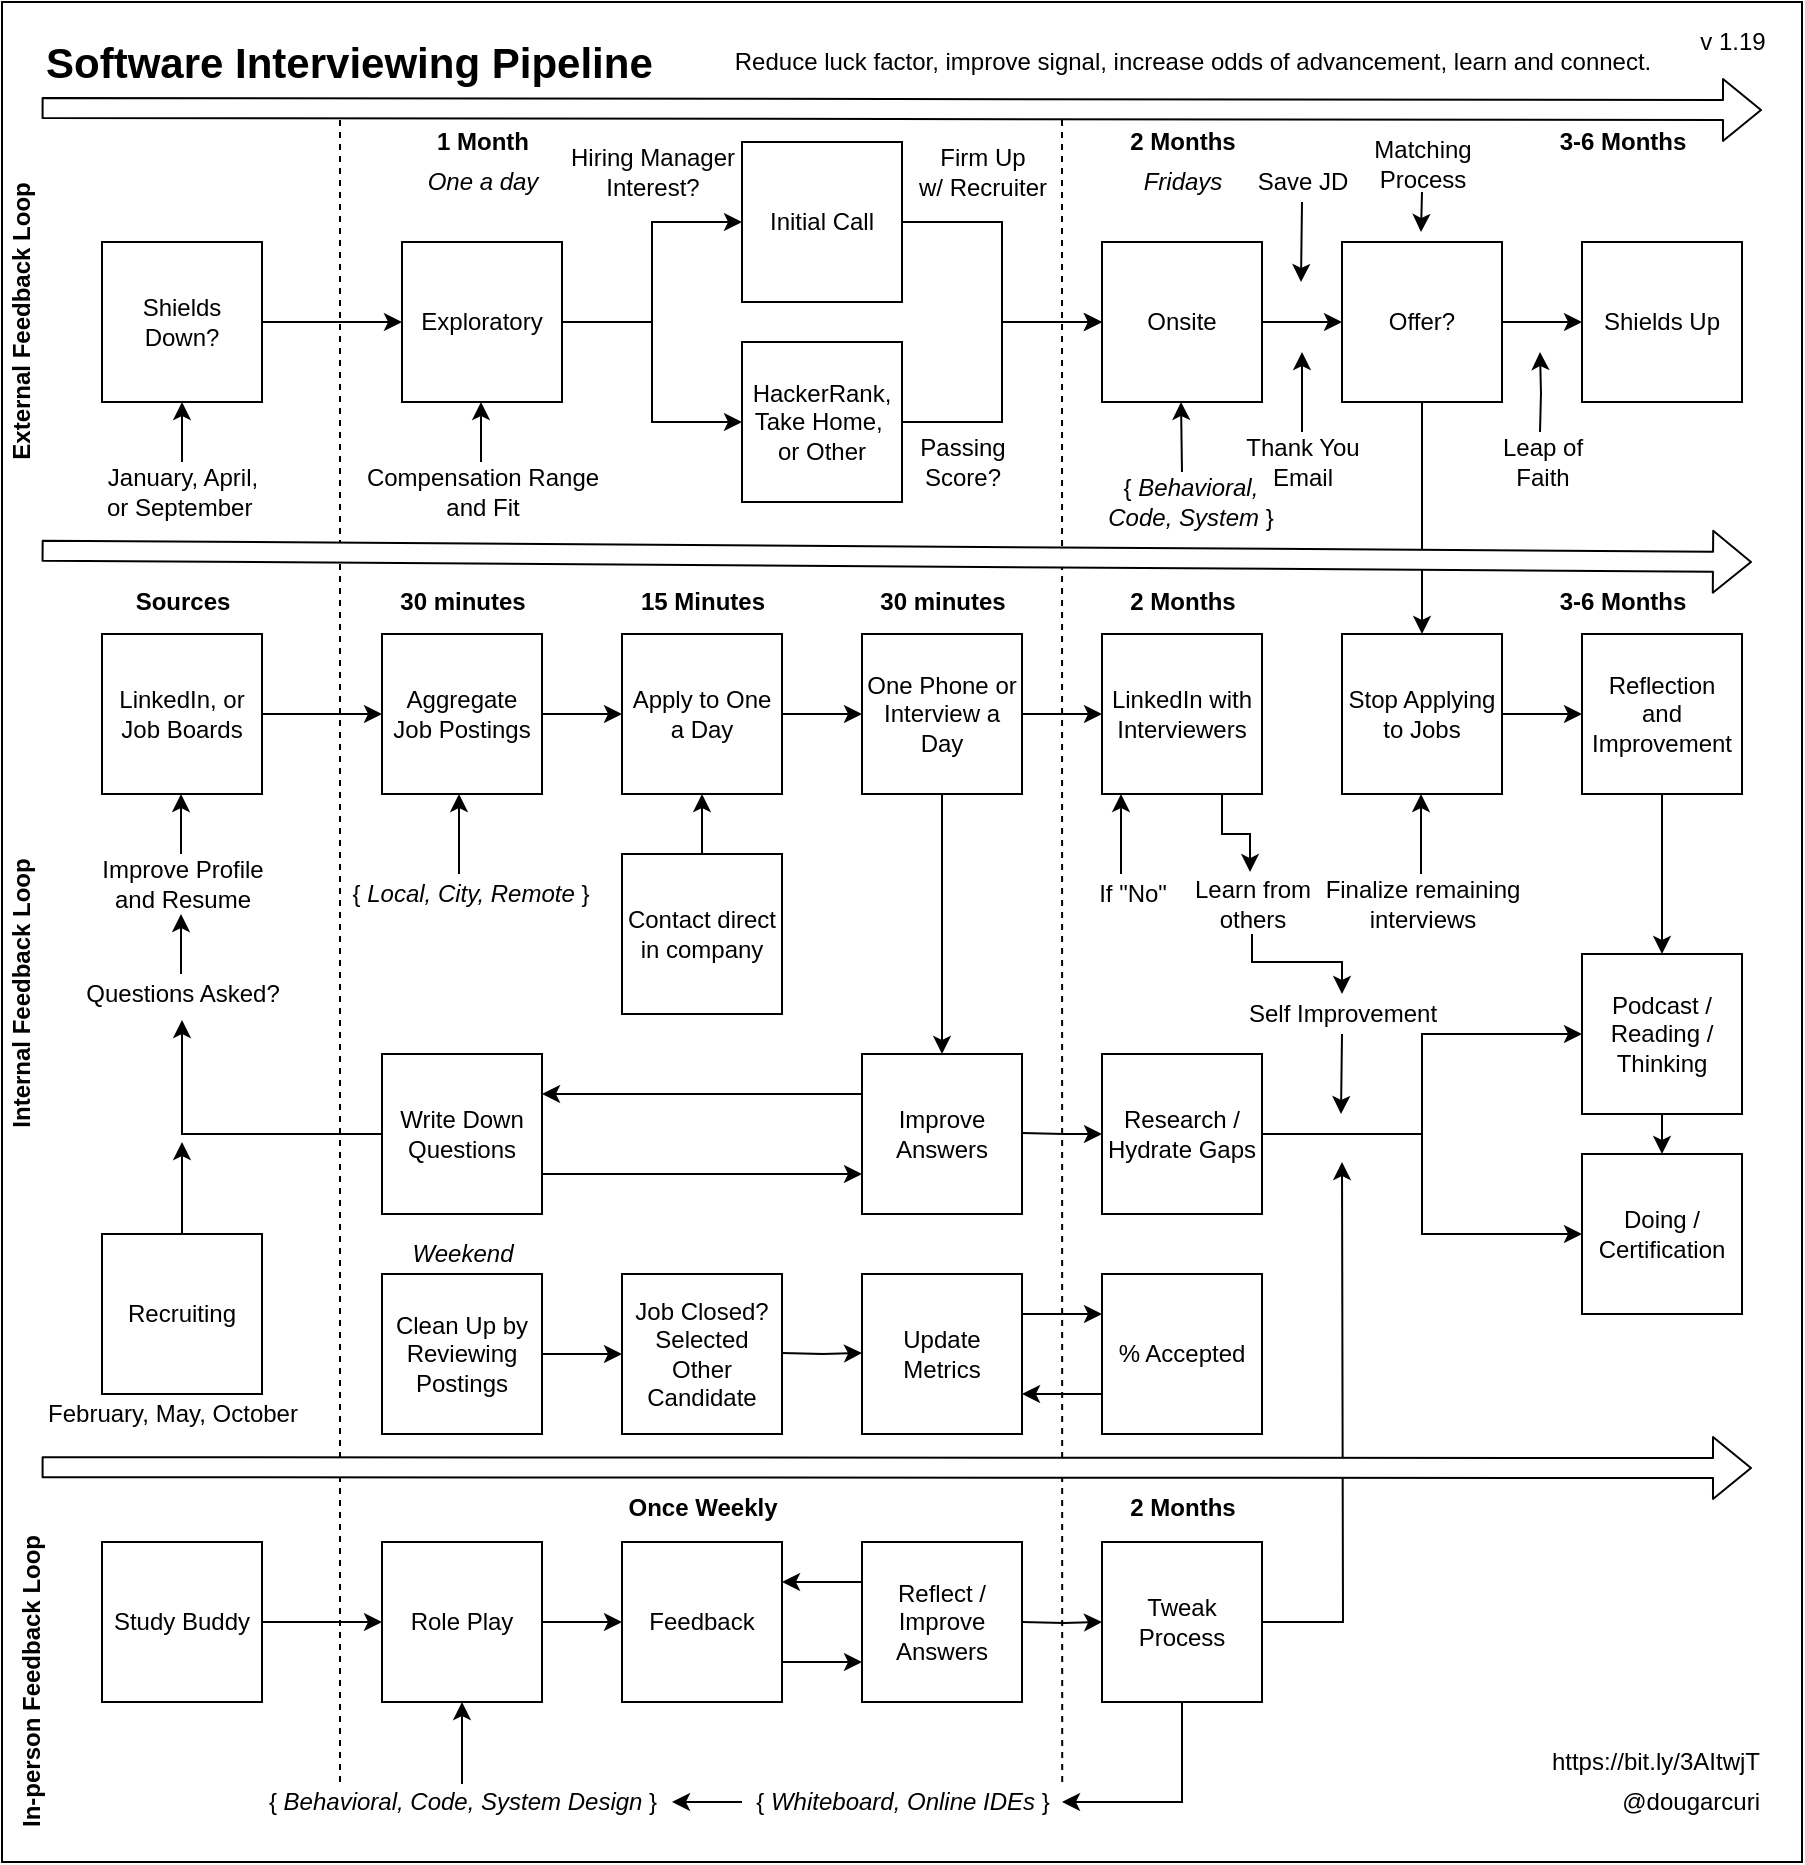 <mxfile version="15.2.9" type="device"><diagram id="_bn8WWCLmbX-XjozJLd3" name="interview process"><mxGraphModel dx="1242" dy="843" grid="1" gridSize="10" guides="1" tooltips="1" connect="1" arrows="1" fold="1" page="1" pageScale="1" pageWidth="850" pageHeight="1100" math="0" shadow="0"><root><mxCell id="0"/><mxCell id="1" parent="0"/><mxCell id="-NgYwaz6iWEgfPHJn-nX-75" value="" style="rounded=0;whiteSpace=wrap;html=1;fillColor=none;" parent="1" vertex="1"><mxGeometry x="10" y="10" width="900" height="930" as="geometry"/></mxCell><mxCell id="-NgYwaz6iWEgfPHJn-nX-29" style="edgeStyle=orthogonalEdgeStyle;rounded=0;orthogonalLoop=1;jettySize=auto;html=1;exitX=1;exitY=0.5;exitDx=0;exitDy=0;entryX=0;entryY=0.5;entryDx=0;entryDy=0;" parent="1" source="qMX10rdmIQo5535kDyjO-1" target="-NgYwaz6iWEgfPHJn-nX-3" edge="1"><mxGeometry relative="1" as="geometry"><mxPoint x="160" y="170" as="sourcePoint"/></mxGeometry></mxCell><mxCell id="-NgYwaz6iWEgfPHJn-nX-27" style="edgeStyle=orthogonalEdgeStyle;rounded=0;orthogonalLoop=1;jettySize=auto;html=1;exitX=1;exitY=0.5;exitDx=0;exitDy=0;entryX=0;entryY=0.5;entryDx=0;entryDy=0;" parent="1" source="-NgYwaz6iWEgfPHJn-nX-3" target="-NgYwaz6iWEgfPHJn-nX-26" edge="1"><mxGeometry relative="1" as="geometry"/></mxCell><mxCell id="-NgYwaz6iWEgfPHJn-nX-28" style="edgeStyle=orthogonalEdgeStyle;rounded=0;orthogonalLoop=1;jettySize=auto;html=1;exitX=1;exitY=0.5;exitDx=0;exitDy=0;entryX=0;entryY=0.5;entryDx=0;entryDy=0;" parent="1" source="-NgYwaz6iWEgfPHJn-nX-3" target="-NgYwaz6iWEgfPHJn-nX-5" edge="1"><mxGeometry relative="1" as="geometry"/></mxCell><mxCell id="-NgYwaz6iWEgfPHJn-nX-3" value="Exploratory" style="whiteSpace=wrap;html=1;aspect=fixed;" parent="1" vertex="1"><mxGeometry x="210" y="130" width="80" height="80" as="geometry"/></mxCell><mxCell id="-NgYwaz6iWEgfPHJn-nX-30" style="edgeStyle=orthogonalEdgeStyle;rounded=0;orthogonalLoop=1;jettySize=auto;html=1;exitX=1;exitY=0.5;exitDx=0;exitDy=0;entryX=0;entryY=0.5;entryDx=0;entryDy=0;" parent="1" source="-NgYwaz6iWEgfPHJn-nX-5" target="-NgYwaz6iWEgfPHJn-nX-7" edge="1"><mxGeometry relative="1" as="geometry"/></mxCell><mxCell id="-NgYwaz6iWEgfPHJn-nX-5" value="Initial Call" style="whiteSpace=wrap;html=1;aspect=fixed;" parent="1" vertex="1"><mxGeometry x="380" y="80" width="80" height="80" as="geometry"/></mxCell><mxCell id="-NgYwaz6iWEgfPHJn-nX-34" style="edgeStyle=orthogonalEdgeStyle;rounded=0;orthogonalLoop=1;jettySize=auto;html=1;exitX=1;exitY=0.5;exitDx=0;exitDy=0;entryX=0;entryY=0.5;entryDx=0;entryDy=0;" parent="1" source="-NgYwaz6iWEgfPHJn-nX-7" target="-NgYwaz6iWEgfPHJn-nX-9" edge="1"><mxGeometry relative="1" as="geometry"/></mxCell><mxCell id="-NgYwaz6iWEgfPHJn-nX-7" value="Onsite" style="whiteSpace=wrap;html=1;aspect=fixed;" parent="1" vertex="1"><mxGeometry x="560" y="130" width="80" height="80" as="geometry"/></mxCell><mxCell id="-NgYwaz6iWEgfPHJn-nX-35" style="edgeStyle=orthogonalEdgeStyle;rounded=0;orthogonalLoop=1;jettySize=auto;html=1;exitX=1;exitY=0.5;exitDx=0;exitDy=0;" parent="1" source="-NgYwaz6iWEgfPHJn-nX-9" target="-NgYwaz6iWEgfPHJn-nX-11" edge="1"><mxGeometry relative="1" as="geometry"/></mxCell><mxCell id="ci293vmWkv2_oCXazJYx-76" style="edgeStyle=orthogonalEdgeStyle;rounded=0;orthogonalLoop=1;jettySize=auto;html=1;exitX=0.5;exitY=1;exitDx=0;exitDy=0;entryX=0.5;entryY=0;entryDx=0;entryDy=0;fillColor=#ffffff;" parent="1" source="-NgYwaz6iWEgfPHJn-nX-9" target="ci293vmWkv2_oCXazJYx-75" edge="1"><mxGeometry relative="1" as="geometry"/></mxCell><mxCell id="-NgYwaz6iWEgfPHJn-nX-9" value="Offer?" style="whiteSpace=wrap;html=1;aspect=fixed;" parent="1" vertex="1"><mxGeometry x="680" y="130" width="80" height="80" as="geometry"/></mxCell><mxCell id="-NgYwaz6iWEgfPHJn-nX-11" value="Shields Up" style="whiteSpace=wrap;html=1;aspect=fixed;" parent="1" vertex="1"><mxGeometry x="800" y="130" width="80" height="80" as="geometry"/></mxCell><mxCell id="-NgYwaz6iWEgfPHJn-nX-12" value="&lt;font style=&quot;font-size: 21px&quot;&gt;&lt;b&gt;Software Interviewing Pipeline&lt;/b&gt;&lt;/font&gt;" style="text;html=1;align=left;verticalAlign=middle;resizable=0;points=[];autosize=1;" parent="1" vertex="1"><mxGeometry x="30" y="30" width="320" height="20" as="geometry"/></mxCell><mxCell id="-NgYwaz6iWEgfPHJn-nX-86" style="edgeStyle=orthogonalEdgeStyle;rounded=0;orthogonalLoop=1;jettySize=auto;html=1;exitX=0;exitY=0.5;exitDx=0;exitDy=0;entryX=0.5;entryY=1.15;entryDx=0;entryDy=0;entryPerimeter=0;" parent="1" source="-NgYwaz6iWEgfPHJn-nX-45" target="-NgYwaz6iWEgfPHJn-nX-102" edge="1"><mxGeometry relative="1" as="geometry"><mxPoint x="200" y="576" as="sourcePoint"/></mxGeometry></mxCell><mxCell id="-NgYwaz6iWEgfPHJn-nX-63" style="edgeStyle=orthogonalEdgeStyle;rounded=0;orthogonalLoop=1;jettySize=auto;html=1;exitX=0;exitY=0.25;exitDx=0;exitDy=0;entryX=1;entryY=0.25;entryDx=0;entryDy=0;" parent="1" source="-NgYwaz6iWEgfPHJn-nX-15" target="-NgYwaz6iWEgfPHJn-nX-45" edge="1"><mxGeometry relative="1" as="geometry"/></mxCell><mxCell id="-NgYwaz6iWEgfPHJn-nX-15" value="Improve Answers" style="whiteSpace=wrap;html=1;aspect=fixed;" parent="1" vertex="1"><mxGeometry x="440" y="536" width="80" height="80" as="geometry"/></mxCell><mxCell id="-NgYwaz6iWEgfPHJn-nX-19" style="edgeStyle=orthogonalEdgeStyle;rounded=0;orthogonalLoop=1;jettySize=auto;html=1;" parent="1" source="-NgYwaz6iWEgfPHJn-nX-18" edge="1"><mxGeometry relative="1" as="geometry"><mxPoint x="320" y="366" as="targetPoint"/></mxGeometry></mxCell><mxCell id="-NgYwaz6iWEgfPHJn-nX-18" value="Aggregate Job Postings" style="whiteSpace=wrap;html=1;aspect=fixed;" parent="1" vertex="1"><mxGeometry x="200" y="326" width="80" height="80" as="geometry"/></mxCell><mxCell id="-NgYwaz6iWEgfPHJn-nX-21" style="edgeStyle=orthogonalEdgeStyle;rounded=0;orthogonalLoop=1;jettySize=auto;html=1;exitX=1;exitY=0.5;exitDx=0;exitDy=0;" parent="1" source="-NgYwaz6iWEgfPHJn-nX-20" edge="1"><mxGeometry relative="1" as="geometry"><mxPoint x="440" y="366" as="targetPoint"/></mxGeometry></mxCell><mxCell id="-NgYwaz6iWEgfPHJn-nX-20" value="Apply to One a Day" style="whiteSpace=wrap;html=1;aspect=fixed;" parent="1" vertex="1"><mxGeometry x="320" y="326" width="80" height="80" as="geometry"/></mxCell><mxCell id="-NgYwaz6iWEgfPHJn-nX-49" style="edgeStyle=orthogonalEdgeStyle;rounded=0;orthogonalLoop=1;jettySize=auto;html=1;exitX=1;exitY=0.5;exitDx=0;exitDy=0;entryX=0;entryY=0.5;entryDx=0;entryDy=0;" parent="1" source="-NgYwaz6iWEgfPHJn-nX-22" target="-NgYwaz6iWEgfPHJn-nX-48" edge="1"><mxGeometry relative="1" as="geometry"/></mxCell><mxCell id="-NgYwaz6iWEgfPHJn-nX-22" value="One Phone or Interview a Day" style="whiteSpace=wrap;html=1;aspect=fixed;" parent="1" vertex="1"><mxGeometry x="440" y="326" width="80" height="80" as="geometry"/></mxCell><mxCell id="-NgYwaz6iWEgfPHJn-nX-32" style="edgeStyle=orthogonalEdgeStyle;rounded=0;orthogonalLoop=1;jettySize=auto;html=1;exitX=1;exitY=0.5;exitDx=0;exitDy=0;entryX=0;entryY=0.5;entryDx=0;entryDy=0;" parent="1" source="-NgYwaz6iWEgfPHJn-nX-26" target="-NgYwaz6iWEgfPHJn-nX-7" edge="1"><mxGeometry relative="1" as="geometry"/></mxCell><mxCell id="-NgYwaz6iWEgfPHJn-nX-26" value="HackerRank,&lt;br&gt;Take Home,&amp;nbsp;&lt;br&gt;or Other" style="whiteSpace=wrap;html=1;aspect=fixed;" parent="1" vertex="1"><mxGeometry x="380" y="180" width="80" height="80" as="geometry"/></mxCell><mxCell id="-NgYwaz6iWEgfPHJn-nX-38" value="&lt;b&gt;3-6 Months&lt;/b&gt;" style="text;html=1;align=center;verticalAlign=middle;resizable=0;points=[];autosize=1;" parent="1" vertex="1"><mxGeometry x="780" y="70" width="80" height="20" as="geometry"/></mxCell><mxCell id="-NgYwaz6iWEgfPHJn-nX-39" value="" style="endArrow=none;dashed=1;html=1;exitX=0.589;exitY=0.957;exitDx=0;exitDy=0;exitPerimeter=0;" parent="1" source="-NgYwaz6iWEgfPHJn-nX-75" edge="1"><mxGeometry width="50" height="50" relative="1" as="geometry"><mxPoint x="540" y="740" as="sourcePoint"/><mxPoint x="540" y="69" as="targetPoint"/></mxGeometry></mxCell><mxCell id="-NgYwaz6iWEgfPHJn-nX-65" style="edgeStyle=orthogonalEdgeStyle;rounded=0;orthogonalLoop=1;jettySize=auto;html=1;exitX=1;exitY=0.75;exitDx=0;exitDy=0;entryX=0;entryY=0.75;entryDx=0;entryDy=0;" parent="1" source="-NgYwaz6iWEgfPHJn-nX-45" target="-NgYwaz6iWEgfPHJn-nX-15" edge="1"><mxGeometry relative="1" as="geometry"/></mxCell><mxCell id="-NgYwaz6iWEgfPHJn-nX-45" value="Write Down Questions" style="whiteSpace=wrap;html=1;aspect=fixed;" parent="1" vertex="1"><mxGeometry x="200" y="536" width="80" height="80" as="geometry"/></mxCell><mxCell id="s7cjpt2CPI8X00x8ZdfH-12" style="edgeStyle=orthogonalEdgeStyle;rounded=0;orthogonalLoop=1;jettySize=auto;html=1;exitX=0.75;exitY=1;exitDx=0;exitDy=0;entryX=0.486;entryY=-0.033;entryDx=0;entryDy=0;entryPerimeter=0;" parent="1" source="-NgYwaz6iWEgfPHJn-nX-48" target="s7cjpt2CPI8X00x8ZdfH-11" edge="1"><mxGeometry relative="1" as="geometry"/></mxCell><mxCell id="-NgYwaz6iWEgfPHJn-nX-48" value="LinkedIn with Interviewers" style="whiteSpace=wrap;html=1;aspect=fixed;" parent="1" vertex="1"><mxGeometry x="560" y="326" width="80" height="80" as="geometry"/></mxCell><mxCell id="-NgYwaz6iWEgfPHJn-nX-53" style="edgeStyle=orthogonalEdgeStyle;rounded=0;orthogonalLoop=1;jettySize=auto;html=1;exitX=1;exitY=0.5;exitDx=0;exitDy=0;entryX=0;entryY=0.5;entryDx=0;entryDy=0;" parent="1" source="-NgYwaz6iWEgfPHJn-nX-52" target="-NgYwaz6iWEgfPHJn-nX-18" edge="1"><mxGeometry relative="1" as="geometry"/></mxCell><mxCell id="-NgYwaz6iWEgfPHJn-nX-52" value="LinkedIn, or Job Boards" style="whiteSpace=wrap;html=1;aspect=fixed;" parent="1" vertex="1"><mxGeometry x="60" y="326" width="80" height="80" as="geometry"/></mxCell><mxCell id="-NgYwaz6iWEgfPHJn-nX-55" style="edgeStyle=orthogonalEdgeStyle;rounded=0;orthogonalLoop=1;jettySize=auto;html=1;exitX=1;exitY=0.5;exitDx=0;exitDy=0;" parent="1" source="-NgYwaz6iWEgfPHJn-nX-54" edge="1"><mxGeometry relative="1" as="geometry"><mxPoint x="320" y="686" as="targetPoint"/></mxGeometry></mxCell><mxCell id="-NgYwaz6iWEgfPHJn-nX-54" value="Clean Up by Reviewing Postings" style="whiteSpace=wrap;html=1;aspect=fixed;" parent="1" vertex="1"><mxGeometry x="200" y="646" width="80" height="80" as="geometry"/></mxCell><mxCell id="-NgYwaz6iWEgfPHJn-nX-56" value="Job Closed? Selected Other Candidate" style="whiteSpace=wrap;html=1;aspect=fixed;" parent="1" vertex="1"><mxGeometry x="320" y="646" width="80" height="80" as="geometry"/></mxCell><mxCell id="-NgYwaz6iWEgfPHJn-nX-58" style="edgeStyle=orthogonalEdgeStyle;rounded=0;orthogonalLoop=1;jettySize=auto;html=1;exitX=0.5;exitY=0;exitDx=0;exitDy=0;entryX=0.5;entryY=1;entryDx=0;entryDy=0;" parent="1" source="-NgYwaz6iWEgfPHJn-nX-57" target="-NgYwaz6iWEgfPHJn-nX-20" edge="1"><mxGeometry relative="1" as="geometry"/></mxCell><mxCell id="-NgYwaz6iWEgfPHJn-nX-57" value="Contact direct in company" style="whiteSpace=wrap;html=1;aspect=fixed;" parent="1" vertex="1"><mxGeometry x="320" y="436" width="80" height="80" as="geometry"/></mxCell><mxCell id="-NgYwaz6iWEgfPHJn-nX-60" value="Matching&lt;br&gt;Process" style="text;html=1;align=center;verticalAlign=middle;resizable=0;points=[];autosize=1;" parent="1" vertex="1"><mxGeometry x="690" y="76" width="60" height="30" as="geometry"/></mxCell><mxCell id="-NgYwaz6iWEgfPHJn-nX-68" value="" style="endArrow=classic;html=1;" parent="1" edge="1"><mxGeometry width="50" height="50" relative="1" as="geometry"><mxPoint x="100" y="240" as="sourcePoint"/><mxPoint x="100" y="210" as="targetPoint"/></mxGeometry></mxCell><mxCell id="-NgYwaz6iWEgfPHJn-nX-69" value="January, April, &lt;br&gt;or September&amp;nbsp;" style="text;html=1;align=center;verticalAlign=middle;resizable=0;points=[];autosize=1;" parent="1" vertex="1"><mxGeometry x="55" y="240" width="90" height="30" as="geometry"/></mxCell><mxCell id="-NgYwaz6iWEgfPHJn-nX-70" value="&lt;b&gt;1 Month&lt;/b&gt;" style="text;html=1;align=center;verticalAlign=middle;resizable=0;points=[];autosize=1;" parent="1" vertex="1"><mxGeometry x="220" y="70" width="60" height="20" as="geometry"/></mxCell><mxCell id="-NgYwaz6iWEgfPHJn-nX-73" value="&lt;b&gt;2 Months&lt;/b&gt;" style="text;html=1;align=center;verticalAlign=middle;resizable=0;points=[];autosize=1;" parent="1" vertex="1"><mxGeometry x="565" y="70" width="70" height="20" as="geometry"/></mxCell><mxCell id="-NgYwaz6iWEgfPHJn-nX-74" value="@dougarcuri" style="text;html=1;align=right;verticalAlign=middle;resizable=0;points=[];;autosize=1;" parent="1" vertex="1"><mxGeometry x="810" y="900" width="80" height="20" as="geometry"/></mxCell><mxCell id="-NgYwaz6iWEgfPHJn-nX-76" value="v 1.19" style="text;html=1;align=center;verticalAlign=middle;resizable=0;points=[];;autosize=1;" parent="1" vertex="1"><mxGeometry x="850" y="20" width="50" height="20" as="geometry"/></mxCell><mxCell id="-NgYwaz6iWEgfPHJn-nX-77" value="" style="endArrow=classic;html=1;" parent="1" edge="1"><mxGeometry width="50" height="50" relative="1" as="geometry"><mxPoint x="238.5" y="446" as="sourcePoint"/><mxPoint x="238.5" y="406" as="targetPoint"/></mxGeometry></mxCell><mxCell id="-NgYwaz6iWEgfPHJn-nX-78" value="{ &lt;i&gt;Local, City, Remote&lt;/i&gt; }" style="text;html=1;align=center;verticalAlign=middle;resizable=0;points=[];autosize=1;" parent="1" vertex="1"><mxGeometry x="179" y="446" width="130" height="20" as="geometry"/></mxCell><mxCell id="-NgYwaz6iWEgfPHJn-nX-79" value="Passing&lt;br&gt;Score?" style="text;html=1;align=center;verticalAlign=middle;resizable=0;points=[];autosize=1;" parent="1" vertex="1"><mxGeometry x="460" y="225" width="60" height="30" as="geometry"/></mxCell><mxCell id="-NgYwaz6iWEgfPHJn-nX-80" value="" style="endArrow=classic;html=1;" parent="1" edge="1"><mxGeometry width="50" height="50" relative="1" as="geometry"><mxPoint x="249.5" y="240" as="sourcePoint"/><mxPoint x="249.5" y="210" as="targetPoint"/></mxGeometry></mxCell><mxCell id="-NgYwaz6iWEgfPHJn-nX-81" value="Compensation Range&lt;br&gt;and Fit" style="text;html=1;align=center;verticalAlign=middle;resizable=0;points=[];autosize=1;" parent="1" vertex="1"><mxGeometry x="185" y="240" width="130" height="30" as="geometry"/></mxCell><mxCell id="-NgYwaz6iWEgfPHJn-nX-82" value="" style="endArrow=classic;html=1;exitX=0.5;exitY=1;exitDx=0;exitDy=0;entryX=0.5;entryY=0;entryDx=0;entryDy=0;" parent="1" source="-NgYwaz6iWEgfPHJn-nX-22" target="-NgYwaz6iWEgfPHJn-nX-15" edge="1"><mxGeometry width="50" height="50" relative="1" as="geometry"><mxPoint x="30" y="826" as="sourcePoint"/><mxPoint x="80" y="776" as="targetPoint"/></mxGeometry></mxCell><mxCell id="-NgYwaz6iWEgfPHJn-nX-84" value="" style="endArrow=classic;html=1;" parent="1" edge="1"><mxGeometry width="50" height="50" relative="1" as="geometry"><mxPoint x="99.5" y="436" as="sourcePoint"/><mxPoint x="99.5" y="406" as="targetPoint"/></mxGeometry></mxCell><mxCell id="-NgYwaz6iWEgfPHJn-nX-85" value="Improve Profile &lt;br&gt;and Resume" style="text;html=1;align=center;verticalAlign=middle;resizable=0;points=[];autosize=1;" parent="1" vertex="1"><mxGeometry x="50" y="436" width="100" height="30" as="geometry"/></mxCell><mxCell id="-NgYwaz6iWEgfPHJn-nX-89" value="&lt;b&gt;30 minutes&lt;/b&gt;" style="text;html=1;align=center;verticalAlign=middle;resizable=0;points=[];autosize=1;" parent="1" vertex="1"><mxGeometry x="200" y="300" width="80" height="20" as="geometry"/></mxCell><mxCell id="-NgYwaz6iWEgfPHJn-nX-91" value="&lt;b&gt;15 Minutes&lt;/b&gt;" style="text;html=1;align=center;verticalAlign=middle;resizable=0;points=[];autosize=1;" parent="1" vertex="1"><mxGeometry x="320" y="300" width="80" height="20" as="geometry"/></mxCell><mxCell id="-NgYwaz6iWEgfPHJn-nX-96" style="edgeStyle=orthogonalEdgeStyle;rounded=0;orthogonalLoop=1;jettySize=auto;html=1;exitX=1;exitY=0.5;exitDx=0;exitDy=0;" parent="1" edge="1"><mxGeometry relative="1" as="geometry"><mxPoint x="440" y="685.5" as="targetPoint"/><mxPoint x="400" y="685.5" as="sourcePoint"/></mxGeometry></mxCell><mxCell id="ci293vmWkv2_oCXazJYx-56" style="edgeStyle=orthogonalEdgeStyle;rounded=0;orthogonalLoop=1;jettySize=auto;html=1;exitX=1;exitY=0.25;exitDx=0;exitDy=0;entryX=0;entryY=0.25;entryDx=0;entryDy=0;fillColor=#ffffff;" parent="1" source="-NgYwaz6iWEgfPHJn-nX-97" target="ci293vmWkv2_oCXazJYx-55" edge="1"><mxGeometry relative="1" as="geometry"/></mxCell><mxCell id="-NgYwaz6iWEgfPHJn-nX-97" value="Update Metrics" style="whiteSpace=wrap;html=1;aspect=fixed;" parent="1" vertex="1"><mxGeometry x="440" y="646" width="80" height="80" as="geometry"/></mxCell><mxCell id="-NgYwaz6iWEgfPHJn-nX-98" value="&lt;i&gt;Weekend&lt;/i&gt;" style="text;html=1;align=center;verticalAlign=middle;resizable=0;points=[];autosize=1;" parent="1" vertex="1"><mxGeometry x="205" y="626" width="70" height="20" as="geometry"/></mxCell><mxCell id="-NgYwaz6iWEgfPHJn-nX-99" value="&lt;b&gt;Sources&lt;/b&gt;" style="text;html=1;align=center;verticalAlign=middle;resizable=0;points=[];autosize=1;" parent="1" vertex="1"><mxGeometry x="70" y="300" width="60" height="20" as="geometry"/></mxCell><mxCell id="-NgYwaz6iWEgfPHJn-nX-100" value="&lt;b&gt;30 minutes&lt;/b&gt;" style="text;html=1;align=center;verticalAlign=middle;resizable=0;points=[];autosize=1;" parent="1" vertex="1"><mxGeometry x="440" y="300" width="80" height="20" as="geometry"/></mxCell><mxCell id="-NgYwaz6iWEgfPHJn-nX-101" value="&lt;b&gt;2 Months&lt;/b&gt;" style="text;html=1;align=center;verticalAlign=middle;resizable=0;points=[];autosize=1;" parent="1" vertex="1"><mxGeometry x="565" y="300" width="70" height="20" as="geometry"/></mxCell><mxCell id="-NgYwaz6iWEgfPHJn-nX-102" value="Questions Asked?" style="text;html=1;align=center;verticalAlign=middle;resizable=0;points=[];autosize=1;" parent="1" vertex="1"><mxGeometry x="45" y="496" width="110" height="20" as="geometry"/></mxCell><mxCell id="-NgYwaz6iWEgfPHJn-nX-105" value="" style="endArrow=classic;html=1;" parent="1" edge="1"><mxGeometry width="50" height="50" relative="1" as="geometry"><mxPoint x="99.5" y="496" as="sourcePoint"/><mxPoint x="99.5" y="466" as="targetPoint"/></mxGeometry></mxCell><mxCell id="m238bX63cZ4W1p962kYu-2" value="&lt;i&gt;Fridays&lt;/i&gt;" style="text;html=1;align=center;verticalAlign=middle;resizable=0;points=[];autosize=1;" parent="1" vertex="1"><mxGeometry x="575" y="90" width="50" height="20" as="geometry"/></mxCell><mxCell id="m238bX63cZ4W1p962kYu-3" value="&lt;i&gt;One a day&lt;/i&gt;" style="text;html=1;align=center;verticalAlign=middle;resizable=0;points=[];autosize=1;" parent="1" vertex="1"><mxGeometry x="215" y="90" width="70" height="20" as="geometry"/></mxCell><mxCell id="m238bX63cZ4W1p962kYu-4" value="" style="edgeStyle=orthogonalEdgeStyle;rounded=0;orthogonalLoop=1;jettySize=auto;html=1;" parent="1" source="m238bX63cZ4W1p962kYu-5" edge="1"><mxGeometry relative="1" as="geometry"><mxPoint x="660" y="185" as="targetPoint"/></mxGeometry></mxCell><mxCell id="m238bX63cZ4W1p962kYu-5" value="Thank You&lt;br&gt;Email" style="text;html=1;align=center;verticalAlign=middle;resizable=0;points=[];autosize=1;" parent="1" vertex="1"><mxGeometry x="625" y="225" width="70" height="30" as="geometry"/></mxCell><mxCell id="ci293vmWkv2_oCXazJYx-1" value="" style="endArrow=classic;html=1;" parent="1" edge="1"><mxGeometry width="50" height="50" relative="1" as="geometry"><mxPoint x="660" y="110" as="sourcePoint"/><mxPoint x="659.5" y="150" as="targetPoint"/></mxGeometry></mxCell><mxCell id="ci293vmWkv2_oCXazJYx-2" value="Save JD" style="text;html=1;align=center;verticalAlign=middle;resizable=0;points=[];autosize=1;" parent="1" vertex="1"><mxGeometry x="630" y="90" width="60" height="20" as="geometry"/></mxCell><mxCell id="ci293vmWkv2_oCXazJYx-3" value="Research / Hydrate Gaps" style="whiteSpace=wrap;html=1;aspect=fixed;" parent="1" vertex="1"><mxGeometry x="560" y="536" width="80" height="80" as="geometry"/></mxCell><mxCell id="ci293vmWkv2_oCXazJYx-4" style="edgeStyle=orthogonalEdgeStyle;rounded=0;orthogonalLoop=1;jettySize=auto;html=1;exitX=1;exitY=0.5;exitDx=0;exitDy=0;entryX=0;entryY=0.5;entryDx=0;entryDy=0;" parent="1" target="ci293vmWkv2_oCXazJYx-3" edge="1"><mxGeometry relative="1" as="geometry"><mxPoint x="520" y="575.5" as="sourcePoint"/><mxPoint x="560" y="575.5" as="targetPoint"/></mxGeometry></mxCell><mxCell id="ci293vmWkv2_oCXazJYx-6" style="edgeStyle=orthogonalEdgeStyle;rounded=0;orthogonalLoop=1;jettySize=auto;html=1;exitX=1;exitY=0.5;exitDx=0;exitDy=0;entryX=0;entryY=0.5;entryDx=0;entryDy=0;" parent="1" source="ci293vmWkv2_oCXazJYx-3" target="ci293vmWkv2_oCXazJYx-9" edge="1"><mxGeometry relative="1" as="geometry"><mxPoint x="650" y="576" as="sourcePoint"/></mxGeometry></mxCell><mxCell id="ci293vmWkv2_oCXazJYx-7" style="edgeStyle=orthogonalEdgeStyle;rounded=0;orthogonalLoop=1;jettySize=auto;html=1;exitX=1;exitY=0.5;exitDx=0;exitDy=0;entryX=0;entryY=0.5;entryDx=0;entryDy=0;" parent="1" source="ci293vmWkv2_oCXazJYx-3" target="ci293vmWkv2_oCXazJYx-8" edge="1"><mxGeometry relative="1" as="geometry"><mxPoint x="650" y="576" as="sourcePoint"/></mxGeometry></mxCell><mxCell id="s7cjpt2CPI8X00x8ZdfH-8" style="edgeStyle=orthogonalEdgeStyle;rounded=0;orthogonalLoop=1;jettySize=auto;html=1;exitX=0.5;exitY=1;exitDx=0;exitDy=0;entryX=0.5;entryY=0;entryDx=0;entryDy=0;" parent="1" source="ci293vmWkv2_oCXazJYx-8" target="ci293vmWkv2_oCXazJYx-9" edge="1"><mxGeometry relative="1" as="geometry"/></mxCell><mxCell id="ci293vmWkv2_oCXazJYx-8" value="Podcast / Reading / Thinking" style="whiteSpace=wrap;html=1;aspect=fixed;" parent="1" vertex="1"><mxGeometry x="800" y="486" width="80" height="80" as="geometry"/></mxCell><mxCell id="ci293vmWkv2_oCXazJYx-9" value="Doing / Certification" style="whiteSpace=wrap;html=1;aspect=fixed;" parent="1" vertex="1"><mxGeometry x="800" y="586" width="80" height="80" as="geometry"/></mxCell><mxCell id="ci293vmWkv2_oCXazJYx-10" value="&lt;b&gt;3-6 Months&lt;/b&gt;" style="text;html=1;align=center;verticalAlign=middle;resizable=0;points=[];autosize=1;" parent="1" vertex="1"><mxGeometry x="780" y="300" width="80" height="20" as="geometry"/></mxCell><mxCell id="ci293vmWkv2_oCXazJYx-15" value="&lt;b&gt;Internal Feedback Loop&lt;/b&gt;" style="text;html=1;align=center;verticalAlign=middle;resizable=0;points=[];autosize=1;rotation=-90;" parent="1" vertex="1"><mxGeometry x="-55" y="496" width="150" height="20" as="geometry"/></mxCell><mxCell id="ci293vmWkv2_oCXazJYx-16" value="&lt;b&gt;External Feedback Loop&lt;/b&gt;" style="text;html=1;align=center;verticalAlign=middle;resizable=0;points=[];autosize=1;rotation=-90;" parent="1" vertex="1"><mxGeometry x="-55" y="160" width="150" height="20" as="geometry"/></mxCell><mxCell id="ci293vmWkv2_oCXazJYx-18" value="&lt;b&gt;Once Weekly&lt;/b&gt;" style="text;html=1;align=center;verticalAlign=middle;resizable=0;points=[];autosize=1;" parent="1" vertex="1"><mxGeometry x="315" y="753" width="90" height="20" as="geometry"/></mxCell><mxCell id="ci293vmWkv2_oCXazJYx-19" value="" style="endArrow=none;dashed=1;html=1;" parent="1" edge="1"><mxGeometry width="50" height="50" relative="1" as="geometry"><mxPoint x="179" y="900" as="sourcePoint"/><mxPoint x="179" y="65" as="targetPoint"/></mxGeometry></mxCell><mxCell id="-NgYwaz6iWEgfPHJn-nX-37" value="" style="shape=flexArrow;endArrow=classic;html=1;fillColor=#ffffff;exitX=0.022;exitY=0.057;exitDx=0;exitDy=0;exitPerimeter=0;" parent="1" source="-NgYwaz6iWEgfPHJn-nX-75" edge="1"><mxGeometry width="50" height="50" relative="1" as="geometry"><mxPoint x="50" y="64" as="sourcePoint"/><mxPoint x="890" y="64" as="targetPoint"/></mxGeometry></mxCell><mxCell id="-NgYwaz6iWEgfPHJn-nX-88" value="" style="shape=flexArrow;endArrow=classic;html=1;fillColor=#ffffff;exitX=0.022;exitY=0.295;exitDx=0;exitDy=0;exitPerimeter=0;" parent="1" source="-NgYwaz6iWEgfPHJn-nX-75" edge="1"><mxGeometry width="50" height="50" relative="1" as="geometry"><mxPoint x="55" y="290" as="sourcePoint"/><mxPoint x="885" y="290" as="targetPoint"/></mxGeometry></mxCell><mxCell id="ci293vmWkv2_oCXazJYx-20" value="Reduce luck factor, improve signal, increase odds of advancement, learn and connect." style="text;html=1;align=center;verticalAlign=middle;resizable=0;points=[];autosize=1;" parent="1" vertex="1"><mxGeometry x="370" y="30" width="470" height="20" as="geometry"/></mxCell><mxCell id="ci293vmWkv2_oCXazJYx-29" value="" style="endArrow=classic;html=1;" parent="1" edge="1"><mxGeometry width="50" height="50" relative="1" as="geometry"><mxPoint x="569.5" y="446" as="sourcePoint"/><mxPoint x="569.5" y="406" as="targetPoint"/></mxGeometry></mxCell><mxCell id="ci293vmWkv2_oCXazJYx-30" value="If &quot;No&quot;" style="text;html=1;align=center;verticalAlign=middle;resizable=0;points=[];autosize=1;" parent="1" vertex="1"><mxGeometry x="550" y="446" width="50" height="20" as="geometry"/></mxCell><mxCell id="ci293vmWkv2_oCXazJYx-32" value="&lt;b&gt;In-person Feedback Loop&lt;/b&gt;" style="text;html=1;align=center;verticalAlign=middle;resizable=0;points=[];autosize=1;rotation=-90;" parent="1" vertex="1"><mxGeometry x="-55" y="840" width="160" height="20" as="geometry"/></mxCell><mxCell id="ci293vmWkv2_oCXazJYx-38" style="edgeStyle=orthogonalEdgeStyle;rounded=0;orthogonalLoop=1;jettySize=auto;html=1;exitX=1;exitY=0.5;exitDx=0;exitDy=0;entryX=0;entryY=0.5;entryDx=0;entryDy=0;fillColor=#ffffff;" parent="1" source="ci293vmWkv2_oCXazJYx-34" target="ci293vmWkv2_oCXazJYx-35" edge="1"><mxGeometry relative="1" as="geometry"/></mxCell><mxCell id="ci293vmWkv2_oCXazJYx-34" value="Study Buddy" style="whiteSpace=wrap;html=1;aspect=fixed;" parent="1" vertex="1"><mxGeometry x="60" y="780" width="80" height="80" as="geometry"/></mxCell><mxCell id="ci293vmWkv2_oCXazJYx-35" value="Role Play" style="whiteSpace=wrap;html=1;aspect=fixed;" parent="1" vertex="1"><mxGeometry x="200" y="780" width="80" height="80" as="geometry"/></mxCell><mxCell id="ci293vmWkv2_oCXazJYx-36" value="" style="endArrow=classic;html=1;exitX=0.5;exitY=0.05;exitDx=0;exitDy=0;exitPerimeter=0;entryX=0.5;entryY=1;entryDx=0;entryDy=0;" parent="1" source="ci293vmWkv2_oCXazJYx-37" target="ci293vmWkv2_oCXazJYx-35" edge="1"><mxGeometry width="50" height="50" relative="1" as="geometry"><mxPoint x="244.5" y="900" as="sourcePoint"/><mxPoint x="244.5" y="860" as="targetPoint"/></mxGeometry></mxCell><mxCell id="ci293vmWkv2_oCXazJYx-37" value="{&amp;nbsp;&lt;i&gt;Behavioral, Code, System Design&lt;/i&gt;&amp;nbsp;}" style="text;html=1;align=center;verticalAlign=middle;resizable=0;points=[];autosize=1;" parent="1" vertex="1"><mxGeometry x="135" y="900" width="210" height="20" as="geometry"/></mxCell><mxCell id="ci293vmWkv2_oCXazJYx-39" style="edgeStyle=orthogonalEdgeStyle;rounded=0;orthogonalLoop=1;jettySize=auto;html=1;entryX=0;entryY=0.5;entryDx=0;entryDy=0;exitX=1;exitY=0.5;exitDx=0;exitDy=0;" parent="1" source="ci293vmWkv2_oCXazJYx-35" target="ci293vmWkv2_oCXazJYx-43" edge="1"><mxGeometry relative="1" as="geometry"><mxPoint x="275" y="820" as="sourcePoint"/></mxGeometry></mxCell><mxCell id="ci293vmWkv2_oCXazJYx-40" style="edgeStyle=orthogonalEdgeStyle;rounded=0;orthogonalLoop=1;jettySize=auto;html=1;exitX=0;exitY=0.25;exitDx=0;exitDy=0;entryX=1;entryY=0.25;entryDx=0;entryDy=0;" parent="1" source="ci293vmWkv2_oCXazJYx-41" target="ci293vmWkv2_oCXazJYx-43" edge="1"><mxGeometry relative="1" as="geometry"/></mxCell><mxCell id="ci293vmWkv2_oCXazJYx-41" value="Reflect / Improve Answers" style="whiteSpace=wrap;html=1;aspect=fixed;" parent="1" vertex="1"><mxGeometry x="440" y="780" width="80" height="80" as="geometry"/></mxCell><mxCell id="ci293vmWkv2_oCXazJYx-42" style="edgeStyle=orthogonalEdgeStyle;rounded=0;orthogonalLoop=1;jettySize=auto;html=1;exitX=1;exitY=0.75;exitDx=0;exitDy=0;entryX=0;entryY=0.75;entryDx=0;entryDy=0;" parent="1" source="ci293vmWkv2_oCXazJYx-43" target="ci293vmWkv2_oCXazJYx-41" edge="1"><mxGeometry relative="1" as="geometry"/></mxCell><mxCell id="ci293vmWkv2_oCXazJYx-43" value="Feedback" style="whiteSpace=wrap;html=1;aspect=fixed;" parent="1" vertex="1"><mxGeometry x="320" y="780" width="80" height="80" as="geometry"/></mxCell><mxCell id="ci293vmWkv2_oCXazJYx-44" value="&lt;b&gt;2 Months&lt;/b&gt;" style="text;html=1;align=center;verticalAlign=middle;resizable=0;points=[];autosize=1;" parent="1" vertex="1"><mxGeometry x="565" y="753" width="70" height="20" as="geometry"/></mxCell><mxCell id="ci293vmWkv2_oCXazJYx-47" style="edgeStyle=orthogonalEdgeStyle;rounded=0;orthogonalLoop=1;jettySize=auto;html=1;exitX=1;exitY=0.5;exitDx=0;exitDy=0;entryX=0;entryY=0.5;entryDx=0;entryDy=0;" parent="1" target="ci293vmWkv2_oCXazJYx-48" edge="1"><mxGeometry relative="1" as="geometry"><mxPoint x="520" y="820" as="sourcePoint"/></mxGeometry></mxCell><mxCell id="ci293vmWkv2_oCXazJYx-54" style="edgeStyle=orthogonalEdgeStyle;rounded=0;orthogonalLoop=1;jettySize=auto;html=1;exitX=0.5;exitY=1;exitDx=0;exitDy=0;entryX=1;entryY=0.5;entryDx=0;entryDy=0;entryPerimeter=0;fillColor=#ffffff;" parent="1" source="ci293vmWkv2_oCXazJYx-48" target="ci293vmWkv2_oCXazJYx-50" edge="1"><mxGeometry relative="1" as="geometry"/></mxCell><mxCell id="ci293vmWkv2_oCXazJYx-64" style="edgeStyle=orthogonalEdgeStyle;rounded=0;orthogonalLoop=1;jettySize=auto;html=1;exitX=1;exitY=0.5;exitDx=0;exitDy=0;fillColor=#ffffff;" parent="1" source="ci293vmWkv2_oCXazJYx-48" edge="1"><mxGeometry relative="1" as="geometry"><mxPoint x="680" y="590" as="targetPoint"/></mxGeometry></mxCell><mxCell id="ci293vmWkv2_oCXazJYx-48" value="Tweak Process" style="whiteSpace=wrap;html=1;aspect=fixed;" parent="1" vertex="1"><mxGeometry x="560" y="780" width="80" height="80" as="geometry"/></mxCell><mxCell id="ci293vmWkv2_oCXazJYx-52" style="edgeStyle=orthogonalEdgeStyle;rounded=0;orthogonalLoop=1;jettySize=auto;html=1;fillColor=#ffffff;" parent="1" source="ci293vmWkv2_oCXazJYx-50" target="ci293vmWkv2_oCXazJYx-37" edge="1"><mxGeometry relative="1" as="geometry"/></mxCell><mxCell id="ci293vmWkv2_oCXazJYx-50" value="{ &lt;i&gt;Whiteboard, Online IDEs&lt;/i&gt;&amp;nbsp;}" style="text;html=1;align=center;verticalAlign=middle;resizable=0;points=[];autosize=1;" parent="1" vertex="1"><mxGeometry x="380" y="900" width="160" height="20" as="geometry"/></mxCell><mxCell id="ci293vmWkv2_oCXazJYx-58" style="edgeStyle=orthogonalEdgeStyle;rounded=0;orthogonalLoop=1;jettySize=auto;html=1;exitX=0;exitY=0.75;exitDx=0;exitDy=0;entryX=1;entryY=0.75;entryDx=0;entryDy=0;fillColor=#ffffff;" parent="1" source="ci293vmWkv2_oCXazJYx-55" target="-NgYwaz6iWEgfPHJn-nX-97" edge="1"><mxGeometry relative="1" as="geometry"/></mxCell><mxCell id="ci293vmWkv2_oCXazJYx-55" value="% Accepted" style="whiteSpace=wrap;html=1;aspect=fixed;" parent="1" vertex="1"><mxGeometry x="560" y="646" width="80" height="80" as="geometry"/></mxCell><mxCell id="ci293vmWkv2_oCXazJYx-60" value="" style="endArrow=classic;html=1;" parent="1" edge="1"><mxGeometry width="50" height="50" relative="1" as="geometry"><mxPoint x="680" y="526" as="sourcePoint"/><mxPoint x="679.5" y="566" as="targetPoint"/></mxGeometry></mxCell><mxCell id="ci293vmWkv2_oCXazJYx-61" value="Self Improvement" style="text;html=1;align=center;verticalAlign=middle;resizable=0;points=[];autosize=1;" parent="1" vertex="1"><mxGeometry x="625" y="506" width="110" height="20" as="geometry"/></mxCell><mxCell id="ci293vmWkv2_oCXazJYx-17" value="" style="shape=flexArrow;endArrow=classic;html=1;fillColor=#ffffff;exitX=0.022;exitY=0.768;exitDx=0;exitDy=0;exitPerimeter=0;" parent="1" edge="1"><mxGeometry width="50" height="50" relative="1" as="geometry"><mxPoint x="29.8" y="742.6" as="sourcePoint"/><mxPoint x="885" y="743" as="targetPoint"/></mxGeometry></mxCell><mxCell id="ci293vmWkv2_oCXazJYx-66" value="Firm Up &lt;br&gt;w/ Recruiter" style="text;html=1;align=center;verticalAlign=middle;resizable=0;points=[];autosize=1;" parent="1" vertex="1"><mxGeometry x="460" y="80" width="80" height="30" as="geometry"/></mxCell><mxCell id="ci293vmWkv2_oCXazJYx-70" style="edgeStyle=orthogonalEdgeStyle;rounded=0;orthogonalLoop=1;jettySize=auto;html=1;exitX=0.5;exitY=0;exitDx=0;exitDy=0;fillColor=#ffffff;" parent="1" source="ci293vmWkv2_oCXazJYx-69" edge="1"><mxGeometry relative="1" as="geometry"><mxPoint x="100" y="580" as="targetPoint"/></mxGeometry></mxCell><mxCell id="ci293vmWkv2_oCXazJYx-69" value="Recruiting" style="whiteSpace=wrap;html=1;aspect=fixed;" parent="1" vertex="1"><mxGeometry x="60" y="626" width="80" height="80" as="geometry"/></mxCell><mxCell id="ci293vmWkv2_oCXazJYx-71" value="February, May, October" style="text;html=1;align=center;verticalAlign=middle;resizable=0;points=[];autosize=1;" parent="1" vertex="1"><mxGeometry x="25" y="706" width="140" height="20" as="geometry"/></mxCell><mxCell id="ci293vmWkv2_oCXazJYx-72" value="" style="endArrow=classic;html=1;" parent="1" edge="1"><mxGeometry width="50" height="50" relative="1" as="geometry"><mxPoint x="720" y="105" as="sourcePoint"/><mxPoint x="719.5" y="125" as="targetPoint"/></mxGeometry></mxCell><mxCell id="s7cjpt2CPI8X00x8ZdfH-7" style="edgeStyle=orthogonalEdgeStyle;rounded=0;orthogonalLoop=1;jettySize=auto;html=1;exitX=1;exitY=0.5;exitDx=0;exitDy=0;entryX=0;entryY=0.5;entryDx=0;entryDy=0;" parent="1" source="ci293vmWkv2_oCXazJYx-75" target="s7cjpt2CPI8X00x8ZdfH-5" edge="1"><mxGeometry relative="1" as="geometry"/></mxCell><mxCell id="ci293vmWkv2_oCXazJYx-75" value="Stop Applying to Jobs" style="whiteSpace=wrap;html=1;aspect=fixed;" parent="1" vertex="1"><mxGeometry x="680" y="326" width="80" height="80" as="geometry"/></mxCell><mxCell id="s7cjpt2CPI8X00x8ZdfH-1" value="Hiring Manager&lt;br&gt;Interest?" style="text;html=1;align=center;verticalAlign=middle;resizable=0;points=[];autosize=1;" parent="1" vertex="1"><mxGeometry x="285" y="80" width="100" height="30" as="geometry"/></mxCell><mxCell id="s7cjpt2CPI8X00x8ZdfH-3" value="" style="endArrow=classic;html=1;" parent="1" edge="1"><mxGeometry width="50" height="50" relative="1" as="geometry"><mxPoint x="719.5" y="446" as="sourcePoint"/><mxPoint x="719.5" y="406" as="targetPoint"/></mxGeometry></mxCell><mxCell id="s7cjpt2CPI8X00x8ZdfH-4" value="Finalize remaining&lt;br&gt;interviews" style="text;html=1;align=center;verticalAlign=middle;resizable=0;points=[];autosize=1;" parent="1" vertex="1"><mxGeometry x="665" y="446" width="110" height="30" as="geometry"/></mxCell><mxCell id="s7cjpt2CPI8X00x8ZdfH-6" style="edgeStyle=orthogonalEdgeStyle;rounded=0;orthogonalLoop=1;jettySize=auto;html=1;exitX=0.5;exitY=1;exitDx=0;exitDy=0;entryX=0.5;entryY=0;entryDx=0;entryDy=0;" parent="1" source="s7cjpt2CPI8X00x8ZdfH-5" target="ci293vmWkv2_oCXazJYx-8" edge="1"><mxGeometry relative="1" as="geometry"/></mxCell><mxCell id="s7cjpt2CPI8X00x8ZdfH-5" value="Reflection&lt;br&gt;and Improvement" style="whiteSpace=wrap;html=1;aspect=fixed;" parent="1" vertex="1"><mxGeometry x="800" y="326" width="80" height="80" as="geometry"/></mxCell><mxCell id="s7cjpt2CPI8X00x8ZdfH-13" style="edgeStyle=orthogonalEdgeStyle;rounded=0;orthogonalLoop=1;jettySize=auto;html=1;" parent="1" source="s7cjpt2CPI8X00x8ZdfH-11" target="ci293vmWkv2_oCXazJYx-61" edge="1"><mxGeometry relative="1" as="geometry"><Array as="points"><mxPoint x="635" y="490"/><mxPoint x="680" y="490"/></Array></mxGeometry></mxCell><mxCell id="s7cjpt2CPI8X00x8ZdfH-11" value="Learn from&lt;br&gt;others" style="text;html=1;align=center;verticalAlign=middle;resizable=0;points=[];autosize=1;" parent="1" vertex="1"><mxGeometry x="600" y="446" width="70" height="30" as="geometry"/></mxCell><mxCell id="y6IYsKoXy9j7QKBYdSWK-2" value="" style="endArrow=classic;html=1;exitX=0.46;exitY=0;exitDx=0;exitDy=0;exitPerimeter=0;" parent="1" source="y6IYsKoXy9j7QKBYdSWK-3" edge="1"><mxGeometry width="50" height="50" relative="1" as="geometry"><mxPoint x="599.5" y="250" as="sourcePoint"/><mxPoint x="599.5" y="210" as="targetPoint"/></mxGeometry></mxCell><mxCell id="y6IYsKoXy9j7QKBYdSWK-3" value="{&amp;nbsp;&lt;i&gt;Behavioral, &lt;br&gt;Code, System&amp;nbsp;&lt;/i&gt;}" style="text;html=1;align=center;verticalAlign=middle;resizable=0;points=[];autosize=1;" parent="1" vertex="1"><mxGeometry x="554" y="245" width="100" height="30" as="geometry"/></mxCell><mxCell id="QAeAn7iWR8ByhwwGuhjy-1" value="Leap of&lt;br&gt;Faith" style="text;html=1;align=center;verticalAlign=middle;resizable=0;points=[];autosize=1;" parent="1" vertex="1"><mxGeometry x="750" y="225" width="60" height="30" as="geometry"/></mxCell><mxCell id="QAeAn7iWR8ByhwwGuhjy-3" value="" style="edgeStyle=orthogonalEdgeStyle;rounded=0;orthogonalLoop=1;jettySize=auto;html=1;" parent="1" edge="1"><mxGeometry relative="1" as="geometry"><mxPoint x="779" y="185" as="targetPoint"/><mxPoint x="779" y="225" as="sourcePoint"/></mxGeometry></mxCell><mxCell id="qMX10rdmIQo5535kDyjO-1" value="Shields&lt;br&gt;Down?" style="whiteSpace=wrap;html=1;aspect=fixed;" parent="1" vertex="1"><mxGeometry x="60" y="130" width="80" height="80" as="geometry"/></mxCell><mxCell id="OdKNjZLSUbD1Ao483NeU-1" value="https://bit.ly/3AItwjT" style="text;html=1;align=right;verticalAlign=middle;resizable=0;points=[];autosize=1;strokeColor=none;fillColor=none;" vertex="1" parent="1"><mxGeometry x="770" y="880" width="120" height="20" as="geometry"/></mxCell></root></mxGraphModel></diagram></mxfile>